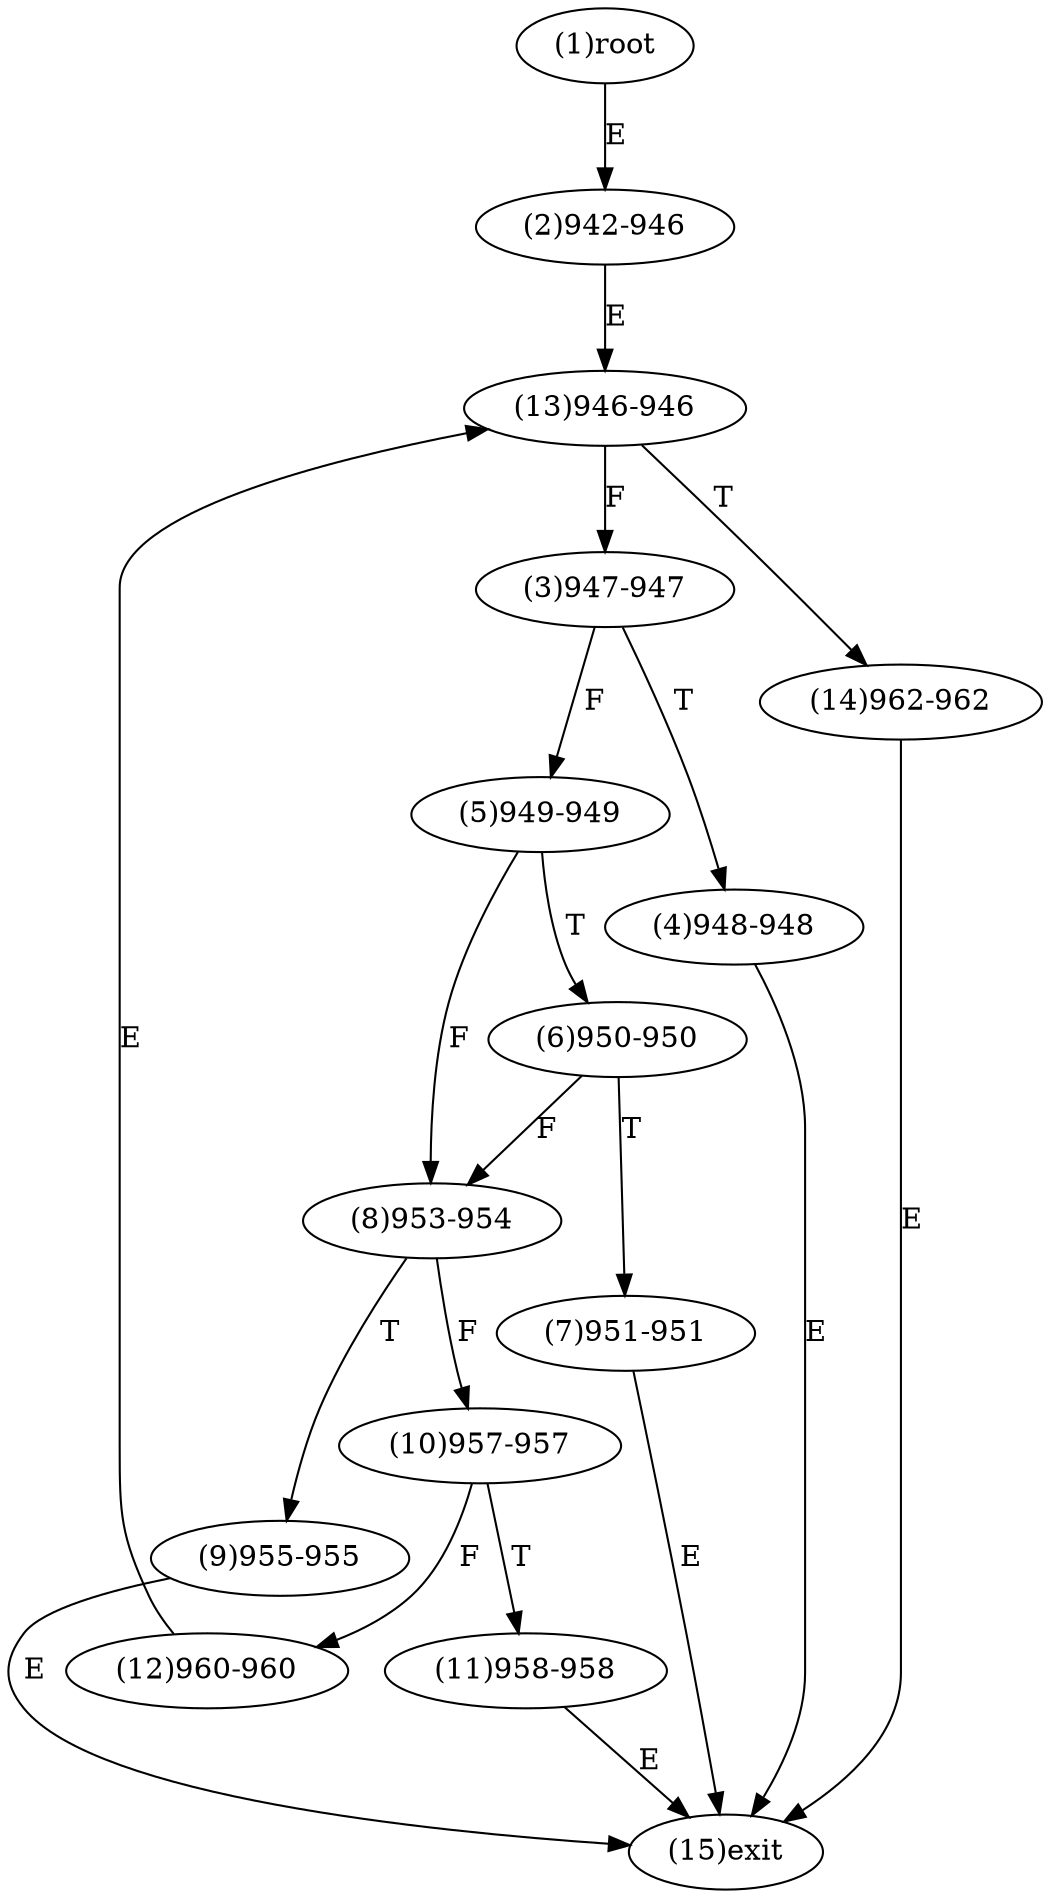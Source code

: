 digraph "" { 
1[ label="(1)root"];
2[ label="(2)942-946"];
3[ label="(3)947-947"];
4[ label="(4)948-948"];
5[ label="(5)949-949"];
6[ label="(6)950-950"];
7[ label="(7)951-951"];
8[ label="(8)953-954"];
9[ label="(9)955-955"];
10[ label="(10)957-957"];
11[ label="(11)958-958"];
12[ label="(12)960-960"];
13[ label="(13)946-946"];
14[ label="(14)962-962"];
15[ label="(15)exit"];
1->2[ label="E"];
2->13[ label="E"];
3->5[ label="F"];
3->4[ label="T"];
4->15[ label="E"];
5->8[ label="F"];
5->6[ label="T"];
6->8[ label="F"];
6->7[ label="T"];
7->15[ label="E"];
8->10[ label="F"];
8->9[ label="T"];
9->15[ label="E"];
10->12[ label="F"];
10->11[ label="T"];
11->15[ label="E"];
12->13[ label="E"];
13->3[ label="F"];
13->14[ label="T"];
14->15[ label="E"];
}